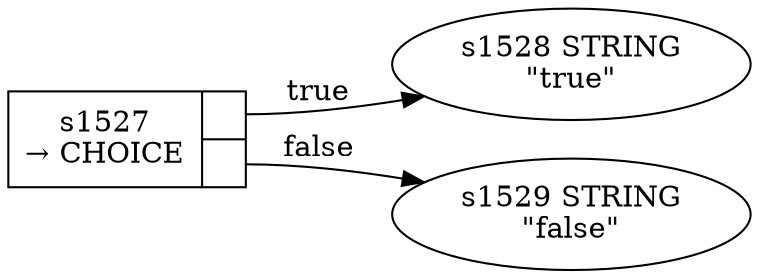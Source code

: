 
  digraph boolean_literal {
  
    rankdir=LR;
  
    s1527 [label="{s1527\n&rarr; CHOICE|{<p0>|<p1>}}", shape=record, fixedsize=false, peripheries=1];
  s1528 [label="s1528 STRING\n\"true\""];
  s1527:p0 -> s1528 [label="true"];
  s1529 [label="s1529 STRING\n\"false\""];
  s1527:p1 -> s1529 [label="false"];
  
  }
  